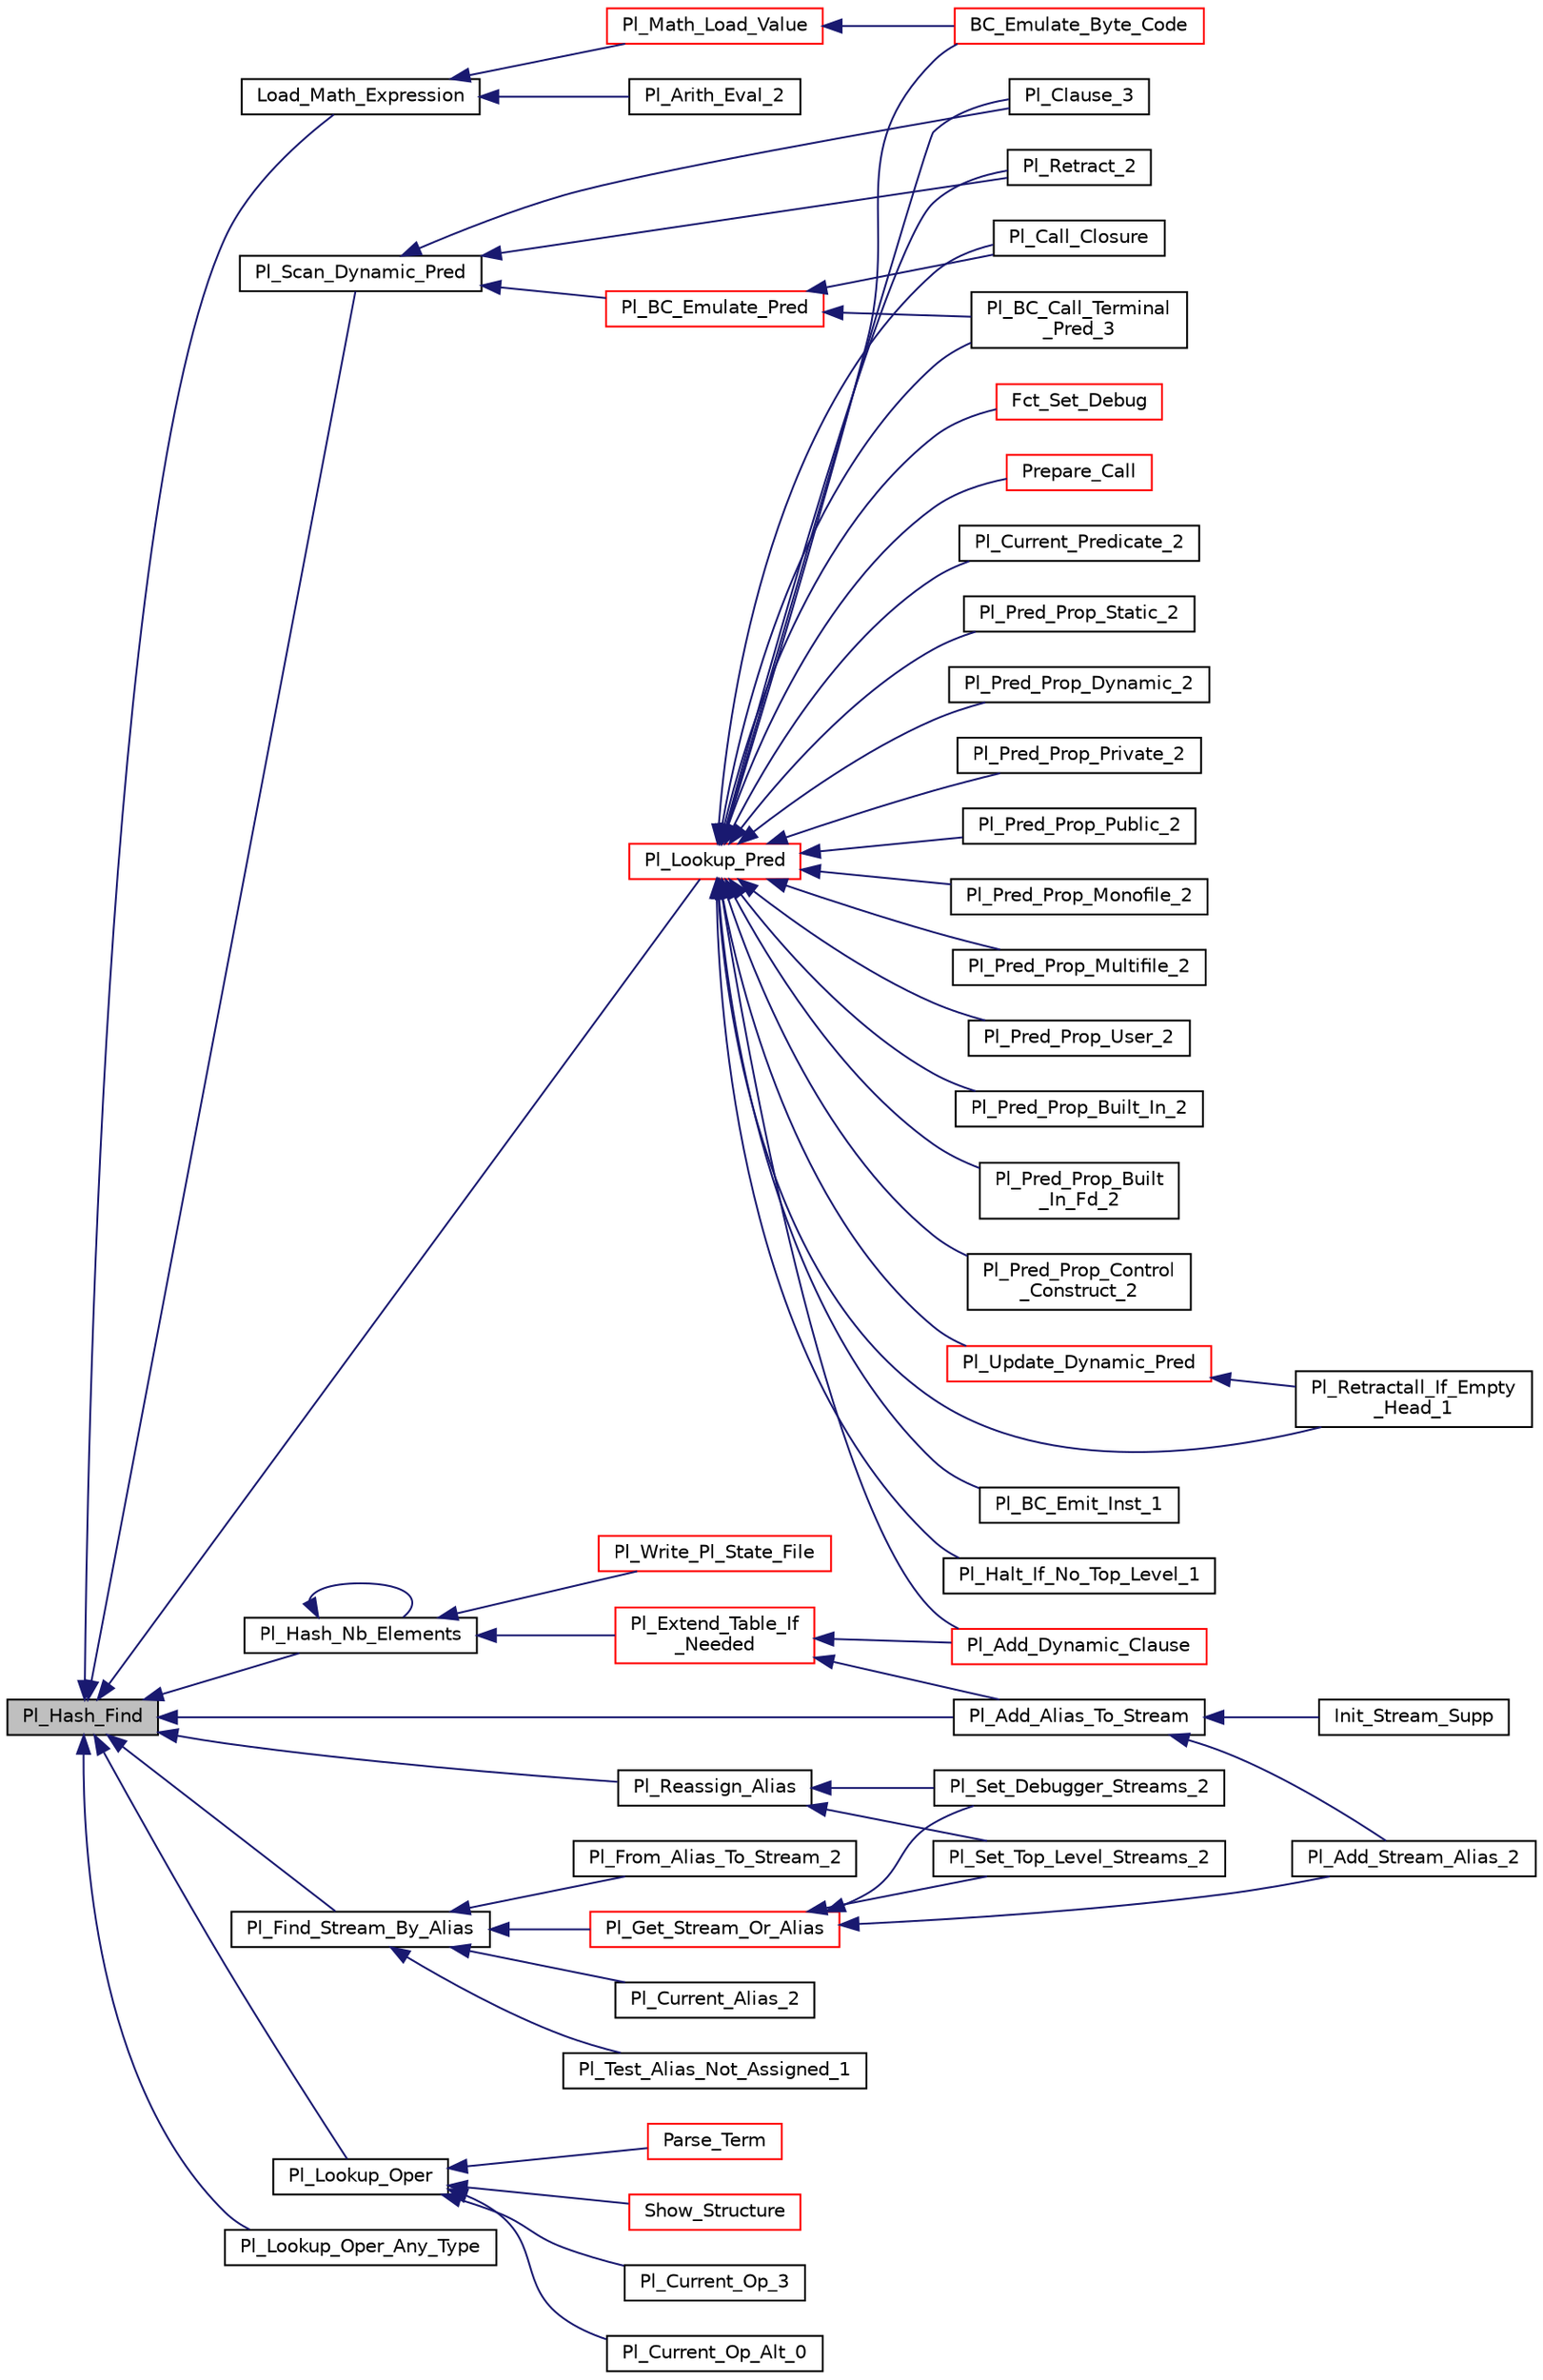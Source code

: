 digraph "Pl_Hash_Find"
{
  edge [fontname="Helvetica",fontsize="10",labelfontname="Helvetica",labelfontsize="10"];
  node [fontname="Helvetica",fontsize="10",shape=record];
  rankdir="LR";
  Node1 [label="Pl_Hash_Find",height=0.2,width=0.4,color="black", fillcolor="grey75", style="filled", fontcolor="black"];
  Node1 -> Node2 [dir="back",color="midnightblue",fontsize="10",style="solid",fontname="Helvetica"];
  Node2 [label="Load_Math_Expression",height=0.2,width=0.4,color="black", fillcolor="white", style="filled",URL="$arith__inl__c_8c.html#ab635e5549f50b22eb41abfda2b208901"];
  Node2 -> Node3 [dir="back",color="midnightblue",fontsize="10",style="solid",fontname="Helvetica"];
  Node3 [label="Pl_Math_Load_Value",height=0.2,width=0.4,color="red", fillcolor="white", style="filled",URL="$inl__protos_8h.html#ae20008413055c77b939974ea529d2d54"];
  Node3 -> Node4 [dir="back",color="midnightblue",fontsize="10",style="solid",fontname="Helvetica"];
  Node4 [label="BC_Emulate_Byte_Code",height=0.2,width=0.4,color="red", fillcolor="white", style="filled",URL="$bc__supp_8c.html#a76dfe05d2b8c2759f785c9a9a003b782"];
  Node2 -> Node5 [dir="back",color="midnightblue",fontsize="10",style="solid",fontname="Helvetica"];
  Node5 [label="Pl_Arith_Eval_2",height=0.2,width=0.4,color="black", fillcolor="white", style="filled",URL="$arith__inl__c_8c.html#a9898aae862e01553b754ea9c7b8cb3f4"];
  Node1 -> Node6 [dir="back",color="midnightblue",fontsize="10",style="solid",fontname="Helvetica"];
  Node6 [label="Pl_Scan_Dynamic_Pred",height=0.2,width=0.4,color="black", fillcolor="white", style="filled",URL="$dynam__supp_8h.html#ad7b836ca5b36d7839115b035aa0d1944"];
  Node6 -> Node7 [dir="back",color="midnightblue",fontsize="10",style="solid",fontname="Helvetica"];
  Node7 [label="Pl_Clause_3",height=0.2,width=0.4,color="black", fillcolor="white", style="filled",URL="$assert__c_8c.html#a8515a7d3fed2843f6596cff3dcf0b19a"];
  Node6 -> Node8 [dir="back",color="midnightblue",fontsize="10",style="solid",fontname="Helvetica"];
  Node8 [label="Pl_Retract_2",height=0.2,width=0.4,color="black", fillcolor="white", style="filled",URL="$assert__c_8c.html#a3bb1c6a0ff26397bf50be7d9c49d64a6"];
  Node6 -> Node9 [dir="back",color="midnightblue",fontsize="10",style="solid",fontname="Helvetica"];
  Node9 [label="Pl_BC_Emulate_Pred",height=0.2,width=0.4,color="red", fillcolor="white", style="filled",URL="$bc__supp_8h.html#a8a045e53639fe083b9e018f119e754e4"];
  Node9 -> Node10 [dir="back",color="midnightblue",fontsize="10",style="solid",fontname="Helvetica"];
  Node10 [label="Pl_BC_Call_Terminal\l_Pred_3",height=0.2,width=0.4,color="black", fillcolor="white", style="filled",URL="$bc__supp_8c.html#a972dcf547f043fb0988173c77a2f521f"];
  Node9 -> Node11 [dir="back",color="midnightblue",fontsize="10",style="solid",fontname="Helvetica"];
  Node11 [label="Pl_Call_Closure",height=0.2,width=0.4,color="black", fillcolor="white", style="filled",URL="$call__args__c_8c.html#af6fb473d73263063c7c2361e4c6a8981"];
  Node1 -> Node12 [dir="back",color="midnightblue",fontsize="10",style="solid",fontname="Helvetica"];
  Node12 [label="Pl_Find_Stream_By_Alias",height=0.2,width=0.4,color="black", fillcolor="white", style="filled",URL="$stream__supp_8h.html#a3373c0be2228d65eab1110cfa6224b79"];
  Node12 -> Node13 [dir="back",color="midnightblue",fontsize="10",style="solid",fontname="Helvetica"];
  Node13 [label="Pl_Test_Alias_Not_Assigned_1",height=0.2,width=0.4,color="black", fillcolor="white", style="filled",URL="$stream__c_8c.html#a07a4b2f8aa5e4ab6c8cdbb2cb9553a03"];
  Node12 -> Node14 [dir="back",color="midnightblue",fontsize="10",style="solid",fontname="Helvetica"];
  Node14 [label="Pl_From_Alias_To_Stream_2",height=0.2,width=0.4,color="black", fillcolor="white", style="filled",URL="$stream__c_8c.html#a8c6a4bdd7b32b8c0f846490197596aa5"];
  Node12 -> Node15 [dir="back",color="midnightblue",fontsize="10",style="solid",fontname="Helvetica"];
  Node15 [label="Pl_Current_Alias_2",height=0.2,width=0.4,color="black", fillcolor="white", style="filled",URL="$stream__c_8c.html#a1ed531369714c0718703dfe2f168b2ed"];
  Node12 -> Node16 [dir="back",color="midnightblue",fontsize="10",style="solid",fontname="Helvetica"];
  Node16 [label="Pl_Get_Stream_Or_Alias",height=0.2,width=0.4,color="red", fillcolor="white", style="filled",URL="$stream__supp_8h.html#a847c5ff48d36f5b6f43989ca4d3eed87"];
  Node16 -> Node17 [dir="back",color="midnightblue",fontsize="10",style="solid",fontname="Helvetica"];
  Node17 [label="Pl_Set_Top_Level_Streams_2",height=0.2,width=0.4,color="black", fillcolor="white", style="filled",URL="$stream__c_8c.html#af47cd068e76f4b350063d90d6d11eebe"];
  Node16 -> Node18 [dir="back",color="midnightblue",fontsize="10",style="solid",fontname="Helvetica"];
  Node18 [label="Pl_Set_Debugger_Streams_2",height=0.2,width=0.4,color="black", fillcolor="white", style="filled",URL="$stream__c_8c.html#aec4fdccf1721ad40d97b76c5b5615084"];
  Node16 -> Node19 [dir="back",color="midnightblue",fontsize="10",style="solid",fontname="Helvetica"];
  Node19 [label="Pl_Add_Stream_Alias_2",height=0.2,width=0.4,color="black", fillcolor="white", style="filled",URL="$stream__c_8c.html#ace3c9e531ef6f560a00d1a4bdcb21eb9"];
  Node1 -> Node20 [dir="back",color="midnightblue",fontsize="10",style="solid",fontname="Helvetica"];
  Node20 [label="Pl_Add_Alias_To_Stream",height=0.2,width=0.4,color="black", fillcolor="white", style="filled",URL="$stream__supp_8h.html#a68baecf1476b95a7cb8890662eb22567"];
  Node20 -> Node19 [dir="back",color="midnightblue",fontsize="10",style="solid",fontname="Helvetica"];
  Node20 -> Node21 [dir="back",color="midnightblue",fontsize="10",style="solid",fontname="Helvetica"];
  Node21 [label="Init_Stream_Supp",height=0.2,width=0.4,color="black", fillcolor="white", style="filled",URL="$stream__supp_8c.html#a46a2de744d0ab922af4d2edc06e1ac48"];
  Node1 -> Node22 [dir="back",color="midnightblue",fontsize="10",style="solid",fontname="Helvetica"];
  Node22 [label="Pl_Reassign_Alias",height=0.2,width=0.4,color="black", fillcolor="white", style="filled",URL="$stream__supp_8h.html#afb4326d184c74d68f8579d033393214d"];
  Node22 -> Node17 [dir="back",color="midnightblue",fontsize="10",style="solid",fontname="Helvetica"];
  Node22 -> Node18 [dir="back",color="midnightblue",fontsize="10",style="solid",fontname="Helvetica"];
  Node1 -> Node23 [dir="back",color="midnightblue",fontsize="10",style="solid",fontname="Helvetica"];
  Node23 [label="Pl_Hash_Nb_Elements",height=0.2,width=0.4,color="black", fillcolor="white", style="filled",URL="$hash_8h.html#a8c963a8a2962687a4f80a908981d3b9a"];
  Node23 -> Node24 [dir="back",color="midnightblue",fontsize="10",style="solid",fontname="Helvetica"];
  Node24 [label="Pl_Write_Pl_State_File",height=0.2,width=0.4,color="red", fillcolor="white", style="filled",URL="$flag__supp_8h.html#aae6ead01f35ccaa6a4c453aeadc1f5ef"];
  Node23 -> Node23 [dir="back",color="midnightblue",fontsize="10",style="solid",fontname="Helvetica"];
  Node23 -> Node25 [dir="back",color="midnightblue",fontsize="10",style="solid",fontname="Helvetica"];
  Node25 [label="Pl_Extend_Table_If\l_Needed",height=0.2,width=0.4,color="red", fillcolor="white", style="filled",URL="$misc_8h.html#a623a56eb127eb18ff99bc4737ebc100b"];
  Node25 -> Node26 [dir="back",color="midnightblue",fontsize="10",style="solid",fontname="Helvetica"];
  Node26 [label="Pl_Add_Dynamic_Clause",height=0.2,width=0.4,color="red", fillcolor="white", style="filled",URL="$dynam__supp_8h.html#ac515f897a0c90f972786f9d16a14ddd5"];
  Node25 -> Node20 [dir="back",color="midnightblue",fontsize="10",style="solid",fontname="Helvetica"];
  Node1 -> Node27 [dir="back",color="midnightblue",fontsize="10",style="solid",fontname="Helvetica"];
  Node27 [label="Pl_Lookup_Oper",height=0.2,width=0.4,color="black", fillcolor="white", style="filled",URL="$oper_8h.html#ad19a4b74ee5976a08c08ca792bef46b5"];
  Node27 -> Node28 [dir="back",color="midnightblue",fontsize="10",style="solid",fontname="Helvetica"];
  Node28 [label="Pl_Current_Op_3",height=0.2,width=0.4,color="black", fillcolor="white", style="filled",URL="$oper__c_8c.html#a099914cf4fc257810bb36b374d702e80"];
  Node27 -> Node29 [dir="back",color="midnightblue",fontsize="10",style="solid",fontname="Helvetica"];
  Node29 [label="Pl_Current_Op_Alt_0",height=0.2,width=0.4,color="black", fillcolor="white", style="filled",URL="$oper__c_8c.html#afdfda6f5d74b65babe5aedbc19308e9f"];
  Node27 -> Node30 [dir="back",color="midnightblue",fontsize="10",style="solid",fontname="Helvetica"];
  Node30 [label="Parse_Term",height=0.2,width=0.4,color="red", fillcolor="white", style="filled",URL="$parse__supp_8c.html#ae03e3588605a54ec801f9f52c3983921"];
  Node27 -> Node31 [dir="back",color="midnightblue",fontsize="10",style="solid",fontname="Helvetica"];
  Node31 [label="Show_Structure",height=0.2,width=0.4,color="red", fillcolor="white", style="filled",URL="$write__supp_8c.html#a46188cb675250e1319c815a92d98d574"];
  Node1 -> Node32 [dir="back",color="midnightblue",fontsize="10",style="solid",fontname="Helvetica"];
  Node32 [label="Pl_Lookup_Oper_Any_Type",height=0.2,width=0.4,color="black", fillcolor="white", style="filled",URL="$oper_8h.html#ad503060caf014cbe9c09fbc5a704f22f"];
  Node1 -> Node33 [dir="back",color="midnightblue",fontsize="10",style="solid",fontname="Helvetica"];
  Node33 [label="Pl_Lookup_Pred",height=0.2,width=0.4,color="red", fillcolor="white", style="filled",URL="$pred_8h.html#aa8ebf08b93ec7e4bde2c544c70ba4c39"];
  Node33 -> Node7 [dir="back",color="midnightblue",fontsize="10",style="solid",fontname="Helvetica"];
  Node33 -> Node8 [dir="back",color="midnightblue",fontsize="10",style="solid",fontname="Helvetica"];
  Node33 -> Node34 [dir="back",color="midnightblue",fontsize="10",style="solid",fontname="Helvetica"];
  Node34 [label="Pl_Retractall_If_Empty\l_Head_1",height=0.2,width=0.4,color="black", fillcolor="white", style="filled",URL="$assert__c_8c.html#a48b4c6ae87da818c4dee0d898d19dc84"];
  Node33 -> Node35 [dir="back",color="midnightblue",fontsize="10",style="solid",fontname="Helvetica"];
  Node35 [label="Pl_BC_Emit_Inst_1",height=0.2,width=0.4,color="black", fillcolor="white", style="filled",URL="$bc__supp_8h.html#adb2ac836e3f608a711c54c2d353c6b04"];
  Node33 -> Node10 [dir="back",color="midnightblue",fontsize="10",style="solid",fontname="Helvetica"];
  Node33 -> Node4 [dir="back",color="midnightblue",fontsize="10",style="solid",fontname="Helvetica"];
  Node33 -> Node11 [dir="back",color="midnightblue",fontsize="10",style="solid",fontname="Helvetica"];
  Node33 -> Node36 [dir="back",color="midnightblue",fontsize="10",style="solid",fontname="Helvetica"];
  Node36 [label="Pl_Halt_If_No_Top_Level_1",height=0.2,width=0.4,color="black", fillcolor="white", style="filled",URL="$control__c_8c.html#a5c58fe74a5fcfe05a41d8aacb0f083be"];
  Node33 -> Node26 [dir="back",color="midnightblue",fontsize="10",style="solid",fontname="Helvetica"];
  Node33 -> Node37 [dir="back",color="midnightblue",fontsize="10",style="solid",fontname="Helvetica"];
  Node37 [label="Pl_Update_Dynamic_Pred",height=0.2,width=0.4,color="red", fillcolor="white", style="filled",URL="$dynam__supp_8h.html#af2cac5b4516a9be41cee52450df43a55"];
  Node37 -> Node34 [dir="back",color="midnightblue",fontsize="10",style="solid",fontname="Helvetica"];
  Node33 -> Node38 [dir="back",color="midnightblue",fontsize="10",style="solid",fontname="Helvetica"];
  Node38 [label="Fct_Set_Debug",height=0.2,width=0.4,color="red", fillcolor="white", style="filled",URL="$flag__c_8c.html#ac9f022bfacd4bed335a3aaa3953e393a"];
  Node33 -> Node39 [dir="back",color="midnightblue",fontsize="10",style="solid",fontname="Helvetica"];
  Node39 [label="Prepare_Call",height=0.2,width=0.4,color="red", fillcolor="white", style="filled",URL="$foreign__supp_8c.html#a376d70978294dd38ab3be4534993245b"];
  Node33 -> Node40 [dir="back",color="midnightblue",fontsize="10",style="solid",fontname="Helvetica"];
  Node40 [label="Pl_Current_Predicate_2",height=0.2,width=0.4,color="black", fillcolor="white", style="filled",URL="$pred__c_8c.html#ab08452f7e5490d7047b2f4a842ecd943"];
  Node33 -> Node41 [dir="back",color="midnightblue",fontsize="10",style="solid",fontname="Helvetica"];
  Node41 [label="Pl_Pred_Prop_Static_2",height=0.2,width=0.4,color="black", fillcolor="white", style="filled",URL="$pred__c_8c.html#abb48d09d84a8f93c2c84481b1c6c0429"];
  Node33 -> Node42 [dir="back",color="midnightblue",fontsize="10",style="solid",fontname="Helvetica"];
  Node42 [label="Pl_Pred_Prop_Dynamic_2",height=0.2,width=0.4,color="black", fillcolor="white", style="filled",URL="$pred__c_8c.html#aff67ffd8ea55b3e6b74c6378fabd737f"];
  Node33 -> Node43 [dir="back",color="midnightblue",fontsize="10",style="solid",fontname="Helvetica"];
  Node43 [label="Pl_Pred_Prop_Private_2",height=0.2,width=0.4,color="black", fillcolor="white", style="filled",URL="$pred__c_8c.html#ae8487c28e199f4cb7c5dc155023699d8"];
  Node33 -> Node44 [dir="back",color="midnightblue",fontsize="10",style="solid",fontname="Helvetica"];
  Node44 [label="Pl_Pred_Prop_Public_2",height=0.2,width=0.4,color="black", fillcolor="white", style="filled",URL="$pred__c_8c.html#ae0b7e0c790029f3e93a1cc99666fea98"];
  Node33 -> Node45 [dir="back",color="midnightblue",fontsize="10",style="solid",fontname="Helvetica"];
  Node45 [label="Pl_Pred_Prop_Monofile_2",height=0.2,width=0.4,color="black", fillcolor="white", style="filled",URL="$pred__c_8c.html#a36466aa45d8ee0cd613ba0f17b6a9a44"];
  Node33 -> Node46 [dir="back",color="midnightblue",fontsize="10",style="solid",fontname="Helvetica"];
  Node46 [label="Pl_Pred_Prop_Multifile_2",height=0.2,width=0.4,color="black", fillcolor="white", style="filled",URL="$pred__c_8c.html#a3139ab760a0d40746df13b5c5efc04cf"];
  Node33 -> Node47 [dir="back",color="midnightblue",fontsize="10",style="solid",fontname="Helvetica"];
  Node47 [label="Pl_Pred_Prop_User_2",height=0.2,width=0.4,color="black", fillcolor="white", style="filled",URL="$pred__c_8c.html#ab36a41f7f4e7b7f554ba61c8cb432703"];
  Node33 -> Node48 [dir="back",color="midnightblue",fontsize="10",style="solid",fontname="Helvetica"];
  Node48 [label="Pl_Pred_Prop_Built_In_2",height=0.2,width=0.4,color="black", fillcolor="white", style="filled",URL="$pred__c_8c.html#aff4caf231718bf46fdfd89af2cc885a7"];
  Node33 -> Node49 [dir="back",color="midnightblue",fontsize="10",style="solid",fontname="Helvetica"];
  Node49 [label="Pl_Pred_Prop_Built\l_In_Fd_2",height=0.2,width=0.4,color="black", fillcolor="white", style="filled",URL="$pred__c_8c.html#ae078c896d64f0e154d994d7c58a85075"];
  Node33 -> Node50 [dir="back",color="midnightblue",fontsize="10",style="solid",fontname="Helvetica"];
  Node50 [label="Pl_Pred_Prop_Control\l_Construct_2",height=0.2,width=0.4,color="black", fillcolor="white", style="filled",URL="$pred__c_8c.html#aaf3a4567a0e6d6650b2a3ec6dc0ca78b"];
}
